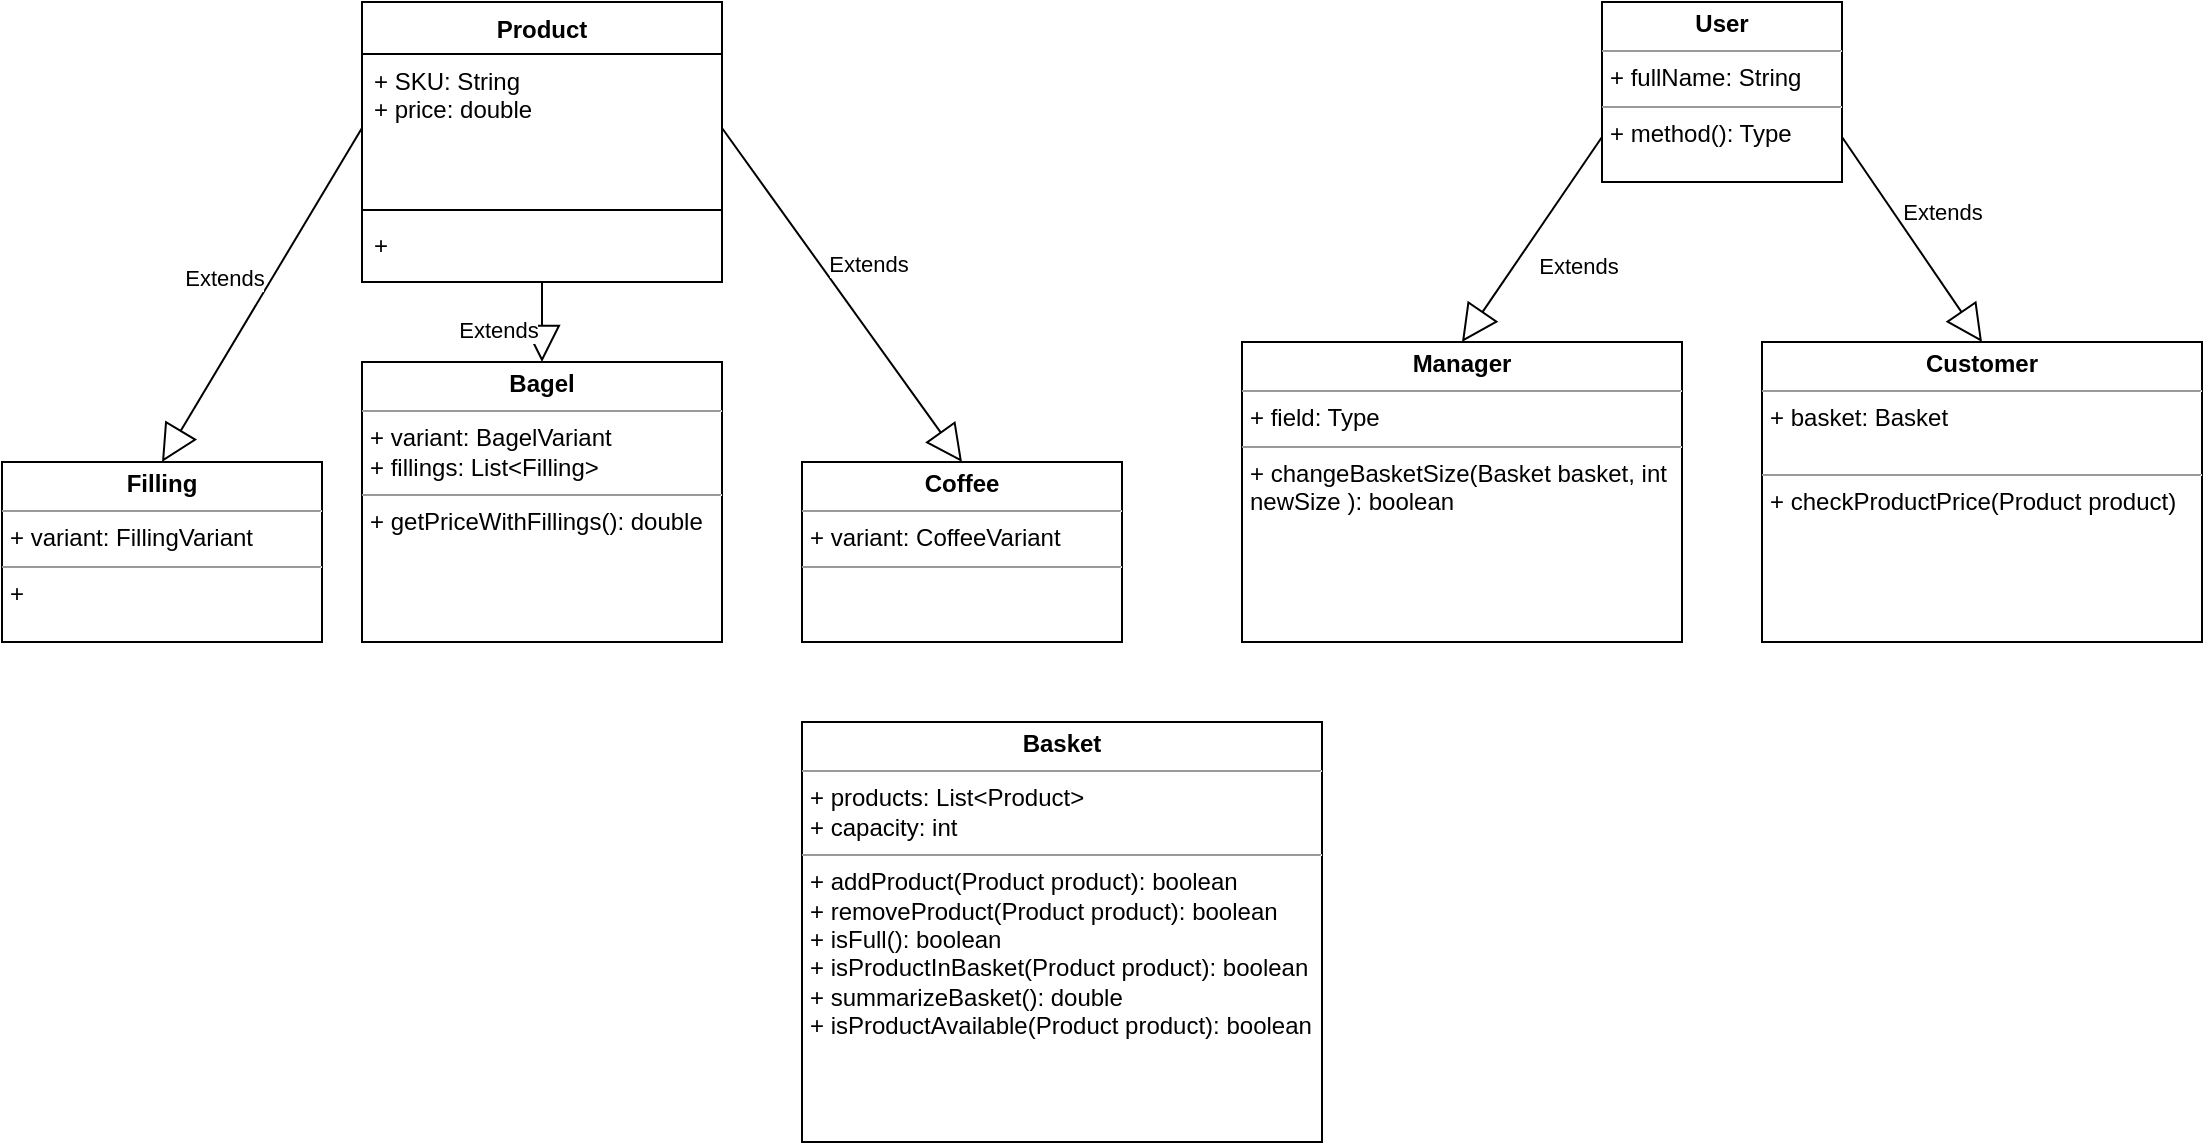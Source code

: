 <mxfile version="21.6.2" type="device">
  <diagram id="C5RBs43oDa-KdzZeNtuy" name="Page-1">
    <mxGraphModel dx="1434" dy="796" grid="1" gridSize="10" guides="1" tooltips="1" connect="1" arrows="1" fold="1" page="1" pageScale="1" pageWidth="827" pageHeight="1169" math="0" shadow="0">
      <root>
        <mxCell id="WIyWlLk6GJQsqaUBKTNV-0" />
        <mxCell id="WIyWlLk6GJQsqaUBKTNV-1" parent="WIyWlLk6GJQsqaUBKTNV-0" />
        <mxCell id="xAtnCrTWJtXElHwbF1yG-5" value="Product" style="swimlane;fontStyle=1;align=center;verticalAlign=top;childLayout=stackLayout;horizontal=1;startSize=26;horizontalStack=0;resizeParent=1;resizeParentMax=0;resizeLast=0;collapsible=1;marginBottom=0;whiteSpace=wrap;html=1;" vertex="1" parent="WIyWlLk6GJQsqaUBKTNV-1">
          <mxGeometry x="220" y="40" width="180" height="140" as="geometry" />
        </mxCell>
        <mxCell id="xAtnCrTWJtXElHwbF1yG-6" value="+ SKU: String&lt;br&gt;+ price: double&lt;br&gt;" style="text;strokeColor=none;fillColor=none;align=left;verticalAlign=top;spacingLeft=4;spacingRight=4;overflow=hidden;rotatable=0;points=[[0,0.5],[1,0.5]];portConstraint=eastwest;whiteSpace=wrap;html=1;" vertex="1" parent="xAtnCrTWJtXElHwbF1yG-5">
          <mxGeometry y="26" width="180" height="74" as="geometry" />
        </mxCell>
        <mxCell id="xAtnCrTWJtXElHwbF1yG-7" value="" style="line;strokeWidth=1;fillColor=none;align=left;verticalAlign=middle;spacingTop=-1;spacingLeft=3;spacingRight=3;rotatable=0;labelPosition=right;points=[];portConstraint=eastwest;strokeColor=inherit;" vertex="1" parent="xAtnCrTWJtXElHwbF1yG-5">
          <mxGeometry y="100" width="180" height="8" as="geometry" />
        </mxCell>
        <mxCell id="xAtnCrTWJtXElHwbF1yG-8" value="+&amp;nbsp;" style="text;strokeColor=none;fillColor=none;align=left;verticalAlign=top;spacingLeft=4;spacingRight=4;overflow=hidden;rotatable=0;points=[[0,0.5],[1,0.5]];portConstraint=eastwest;whiteSpace=wrap;html=1;" vertex="1" parent="xAtnCrTWJtXElHwbF1yG-5">
          <mxGeometry y="108" width="180" height="32" as="geometry" />
        </mxCell>
        <mxCell id="xAtnCrTWJtXElHwbF1yG-9" value="Extends" style="endArrow=block;endSize=16;endFill=0;html=1;rounded=0;entryX=0.5;entryY=0;entryDx=0;entryDy=0;exitX=0.5;exitY=1;exitDx=0;exitDy=0;exitPerimeter=0;" edge="1" parent="WIyWlLk6GJQsqaUBKTNV-1" source="xAtnCrTWJtXElHwbF1yG-8" target="xAtnCrTWJtXElHwbF1yG-10">
          <mxGeometry x="0.167" y="-21" width="160" relative="1" as="geometry">
            <mxPoint x="260" y="164" as="sourcePoint" />
            <mxPoint x="160" y="200" as="targetPoint" />
            <mxPoint x="-1" as="offset" />
          </mxGeometry>
        </mxCell>
        <mxCell id="xAtnCrTWJtXElHwbF1yG-10" value="&lt;p style=&quot;margin:0px;margin-top:4px;text-align:center;&quot;&gt;&lt;b&gt;Bagel&lt;/b&gt;&lt;/p&gt;&lt;hr size=&quot;1&quot;&gt;&lt;p style=&quot;margin:0px;margin-left:4px;&quot;&gt;+ variant: BagelVariant&lt;/p&gt;&lt;p style=&quot;margin:0px;margin-left:4px;&quot;&gt;+ fillings: List&amp;lt;Filling&amp;gt;&lt;/p&gt;&lt;hr size=&quot;1&quot;&gt;&lt;p style=&quot;margin:0px;margin-left:4px;&quot;&gt;+ getPriceWithFillings(): double&lt;/p&gt;" style="verticalAlign=top;align=left;overflow=fill;fontSize=12;fontFamily=Helvetica;html=1;whiteSpace=wrap;" vertex="1" parent="WIyWlLk6GJQsqaUBKTNV-1">
          <mxGeometry x="220" y="220" width="180" height="140" as="geometry" />
        </mxCell>
        <mxCell id="xAtnCrTWJtXElHwbF1yG-11" value="&lt;p style=&quot;margin:0px;margin-top:4px;text-align:center;&quot;&gt;&lt;b&gt;Coffee&lt;/b&gt;&lt;/p&gt;&lt;hr size=&quot;1&quot;&gt;&lt;p style=&quot;margin:0px;margin-left:4px;&quot;&gt;+ variant: CoffeeVariant&lt;/p&gt;&lt;hr size=&quot;1&quot;&gt;&lt;p style=&quot;margin:0px;margin-left:4px;&quot;&gt;&lt;br&gt;&lt;/p&gt;" style="verticalAlign=top;align=left;overflow=fill;fontSize=12;fontFamily=Helvetica;html=1;whiteSpace=wrap;" vertex="1" parent="WIyWlLk6GJQsqaUBKTNV-1">
          <mxGeometry x="440" y="270" width="160" height="90" as="geometry" />
        </mxCell>
        <mxCell id="xAtnCrTWJtXElHwbF1yG-12" value="Extends" style="endArrow=block;endSize=16;endFill=0;html=1;rounded=0;exitX=1;exitY=0.5;exitDx=0;exitDy=0;entryX=0.5;entryY=0;entryDx=0;entryDy=0;" edge="1" parent="WIyWlLk6GJQsqaUBKTNV-1" source="xAtnCrTWJtXElHwbF1yG-6" target="xAtnCrTWJtXElHwbF1yG-11">
          <mxGeometry x="-0.05" y="20" width="160" relative="1" as="geometry">
            <mxPoint x="420" y="200" as="sourcePoint" />
            <mxPoint x="353" y="273" as="targetPoint" />
            <mxPoint as="offset" />
          </mxGeometry>
        </mxCell>
        <mxCell id="xAtnCrTWJtXElHwbF1yG-13" value="&lt;p style=&quot;margin:0px;margin-top:4px;text-align:center;&quot;&gt;&lt;b&gt;Basket&lt;/b&gt;&lt;/p&gt;&lt;hr size=&quot;1&quot;&gt;&lt;p style=&quot;margin:0px;margin-left:4px;&quot;&gt;+ products: List&amp;lt;Product&amp;gt;&lt;/p&gt;&lt;p style=&quot;margin:0px;margin-left:4px;&quot;&gt;+ capacity: int&lt;/p&gt;&lt;hr size=&quot;1&quot;&gt;&lt;p style=&quot;margin:0px;margin-left:4px;&quot;&gt;+ addProduct(Product product): boolean&lt;/p&gt;&lt;p style=&quot;margin:0px;margin-left:4px;&quot;&gt;+ removeProduct(Product product): boolean&lt;/p&gt;&lt;p style=&quot;margin:0px;margin-left:4px;&quot;&gt;+ isFull(): boolean&lt;/p&gt;&lt;p style=&quot;margin:0px;margin-left:4px;&quot;&gt;+ isProductInBasket(Product product): boolean&lt;/p&gt;&lt;p style=&quot;margin:0px;margin-left:4px;&quot;&gt;+ summarizeBasket(): double&lt;/p&gt;&lt;p style=&quot;margin:0px;margin-left:4px;&quot;&gt;+ isProductAvailable(Product product): boolean&lt;/p&gt;" style="verticalAlign=top;align=left;overflow=fill;fontSize=12;fontFamily=Helvetica;html=1;whiteSpace=wrap;" vertex="1" parent="WIyWlLk6GJQsqaUBKTNV-1">
          <mxGeometry x="440" y="400" width="260" height="210" as="geometry" />
        </mxCell>
        <mxCell id="xAtnCrTWJtXElHwbF1yG-14" value="&lt;p style=&quot;margin:0px;margin-top:4px;text-align:center;&quot;&gt;&lt;b&gt;User&lt;/b&gt;&lt;/p&gt;&lt;hr size=&quot;1&quot;&gt;&lt;p style=&quot;margin:0px;margin-left:4px;&quot;&gt;+ fullName: String&lt;/p&gt;&lt;hr size=&quot;1&quot;&gt;&lt;p style=&quot;margin:0px;margin-left:4px;&quot;&gt;+ method(): Type&lt;/p&gt;" style="verticalAlign=top;align=left;overflow=fill;fontSize=12;fontFamily=Helvetica;html=1;whiteSpace=wrap;" vertex="1" parent="WIyWlLk6GJQsqaUBKTNV-1">
          <mxGeometry x="840" y="40" width="120" height="90" as="geometry" />
        </mxCell>
        <mxCell id="xAtnCrTWJtXElHwbF1yG-15" value="&lt;p style=&quot;margin:0px;margin-top:4px;text-align:center;&quot;&gt;&lt;b&gt;Manager&lt;/b&gt;&lt;/p&gt;&lt;hr size=&quot;1&quot;&gt;&lt;p style=&quot;margin:0px;margin-left:4px;&quot;&gt;+ field: Type&lt;/p&gt;&lt;hr size=&quot;1&quot;&gt;&lt;p style=&quot;margin:0px;margin-left:4px;&quot;&gt;+ changeBasketSize(Basket basket, int newSize ): boolean&lt;/p&gt;" style="verticalAlign=top;align=left;overflow=fill;fontSize=12;fontFamily=Helvetica;html=1;whiteSpace=wrap;" vertex="1" parent="WIyWlLk6GJQsqaUBKTNV-1">
          <mxGeometry x="660" y="210" width="220" height="150" as="geometry" />
        </mxCell>
        <mxCell id="xAtnCrTWJtXElHwbF1yG-16" value="&lt;p style=&quot;margin:0px;margin-top:4px;text-align:center;&quot;&gt;&lt;b&gt;Customer&lt;/b&gt;&lt;/p&gt;&lt;hr size=&quot;1&quot;&gt;&lt;p style=&quot;margin:0px;margin-left:4px;&quot;&gt;+ basket: Basket&lt;/p&gt;&lt;p style=&quot;margin:0px;margin-left:4px;&quot;&gt;&lt;br&gt;&lt;/p&gt;&lt;hr size=&quot;1&quot;&gt;&lt;p style=&quot;margin:0px;margin-left:4px;&quot;&gt;+ checkProductPrice(Product product)&lt;/p&gt;&lt;p style=&quot;margin:0px;margin-left:4px;&quot;&gt;&lt;br&gt;&lt;/p&gt;" style="verticalAlign=top;align=left;overflow=fill;fontSize=12;fontFamily=Helvetica;html=1;whiteSpace=wrap;" vertex="1" parent="WIyWlLk6GJQsqaUBKTNV-1">
          <mxGeometry x="920" y="210" width="220" height="150" as="geometry" />
        </mxCell>
        <mxCell id="xAtnCrTWJtXElHwbF1yG-17" value="Extends" style="endArrow=block;endSize=16;endFill=0;html=1;rounded=0;exitX=1;exitY=0.75;exitDx=0;exitDy=0;entryX=0.5;entryY=0;entryDx=0;entryDy=0;" edge="1" parent="WIyWlLk6GJQsqaUBKTNV-1" source="xAtnCrTWJtXElHwbF1yG-14" target="xAtnCrTWJtXElHwbF1yG-16">
          <mxGeometry x="-0.05" y="20" width="160" relative="1" as="geometry">
            <mxPoint x="1030" y="120" as="sourcePoint" />
            <mxPoint x="1110" y="186" as="targetPoint" />
            <mxPoint as="offset" />
          </mxGeometry>
        </mxCell>
        <mxCell id="xAtnCrTWJtXElHwbF1yG-18" value="Extends" style="endArrow=block;endSize=16;endFill=0;html=1;rounded=0;exitX=0;exitY=0.75;exitDx=0;exitDy=0;entryX=0.5;entryY=0;entryDx=0;entryDy=0;" edge="1" parent="WIyWlLk6GJQsqaUBKTNV-1" source="xAtnCrTWJtXElHwbF1yG-14" target="xAtnCrTWJtXElHwbF1yG-15">
          <mxGeometry x="-0.03" y="27" width="160" relative="1" as="geometry">
            <mxPoint x="460" y="204" as="sourcePoint" />
            <mxPoint x="540" y="270" as="targetPoint" />
            <mxPoint as="offset" />
          </mxGeometry>
        </mxCell>
        <mxCell id="xAtnCrTWJtXElHwbF1yG-19" value="&lt;p style=&quot;margin:0px;margin-top:4px;text-align:center;&quot;&gt;&lt;b&gt;Filling&lt;/b&gt;&lt;/p&gt;&lt;hr size=&quot;1&quot;&gt;&lt;p style=&quot;margin:0px;margin-left:4px;&quot;&gt;+ variant: FillingVariant&lt;/p&gt;&lt;hr size=&quot;1&quot;&gt;&lt;p style=&quot;margin:0px;margin-left:4px;&quot;&gt;+&amp;nbsp;&lt;/p&gt;" style="verticalAlign=top;align=left;overflow=fill;fontSize=12;fontFamily=Helvetica;html=1;whiteSpace=wrap;" vertex="1" parent="WIyWlLk6GJQsqaUBKTNV-1">
          <mxGeometry x="40" y="270" width="160" height="90" as="geometry" />
        </mxCell>
        <mxCell id="xAtnCrTWJtXElHwbF1yG-20" value="Extends" style="endArrow=block;endSize=16;endFill=0;html=1;rounded=0;entryX=0.5;entryY=0;entryDx=0;entryDy=0;exitX=0;exitY=0.5;exitDx=0;exitDy=0;" edge="1" parent="WIyWlLk6GJQsqaUBKTNV-1" source="xAtnCrTWJtXElHwbF1yG-6" target="xAtnCrTWJtXElHwbF1yG-19">
          <mxGeometry x="0.027" y="-20" width="160" relative="1" as="geometry">
            <mxPoint x="230" y="100" as="sourcePoint" />
            <mxPoint x="190" y="170" as="targetPoint" />
            <mxPoint y="-1" as="offset" />
          </mxGeometry>
        </mxCell>
      </root>
    </mxGraphModel>
  </diagram>
</mxfile>
